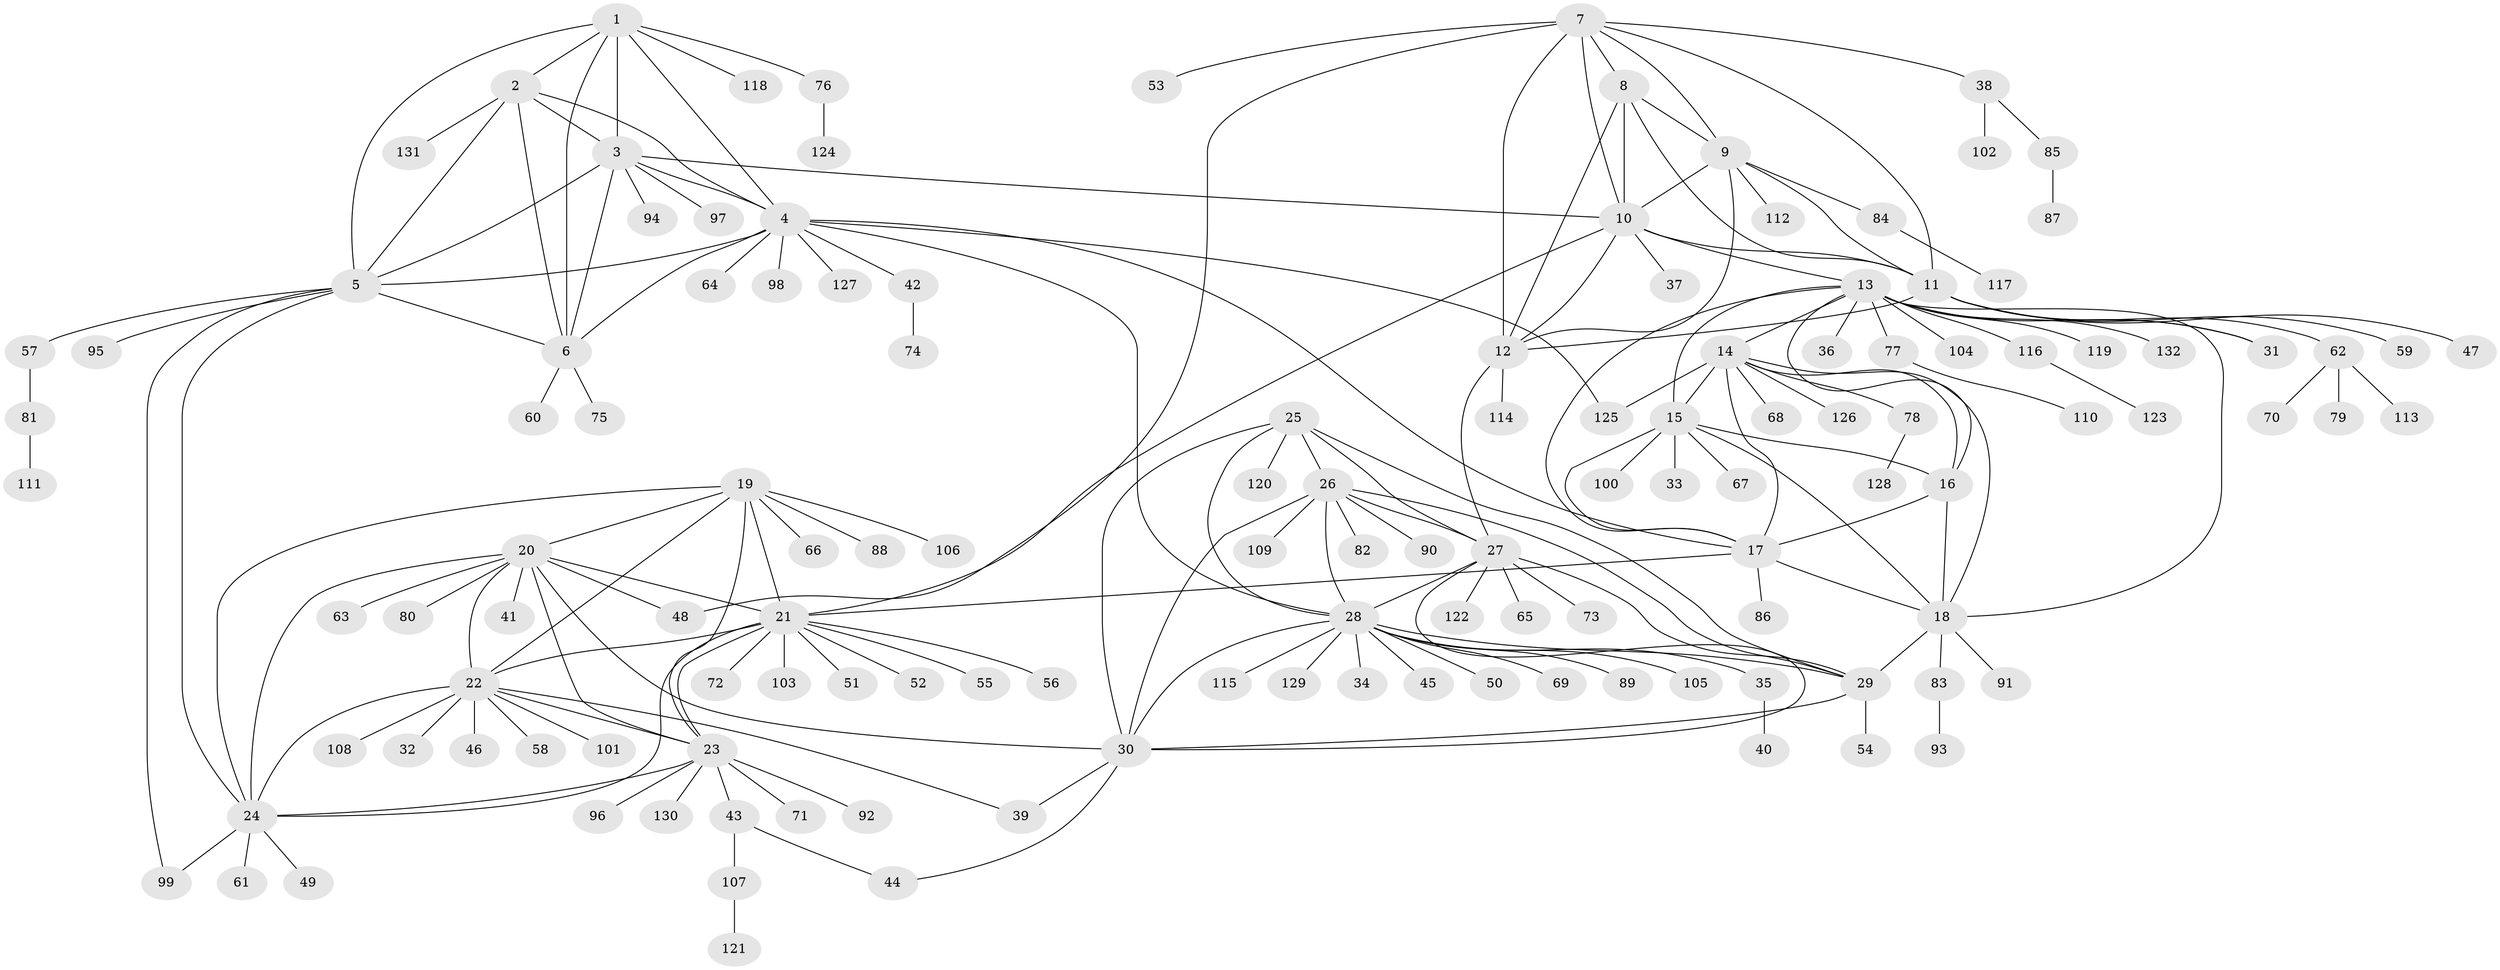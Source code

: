 // coarse degree distribution, {7: 0.04, 5: 0.03, 12: 0.01, 8: 0.05, 6: 0.04, 4: 0.02, 18: 0.01, 11: 0.01, 9: 0.01, 15: 0.01, 17: 0.01, 1: 0.69, 2: 0.05, 3: 0.02}
// Generated by graph-tools (version 1.1) at 2025/24/03/03/25 07:24:10]
// undirected, 132 vertices, 193 edges
graph export_dot {
graph [start="1"]
  node [color=gray90,style=filled];
  1;
  2;
  3;
  4;
  5;
  6;
  7;
  8;
  9;
  10;
  11;
  12;
  13;
  14;
  15;
  16;
  17;
  18;
  19;
  20;
  21;
  22;
  23;
  24;
  25;
  26;
  27;
  28;
  29;
  30;
  31;
  32;
  33;
  34;
  35;
  36;
  37;
  38;
  39;
  40;
  41;
  42;
  43;
  44;
  45;
  46;
  47;
  48;
  49;
  50;
  51;
  52;
  53;
  54;
  55;
  56;
  57;
  58;
  59;
  60;
  61;
  62;
  63;
  64;
  65;
  66;
  67;
  68;
  69;
  70;
  71;
  72;
  73;
  74;
  75;
  76;
  77;
  78;
  79;
  80;
  81;
  82;
  83;
  84;
  85;
  86;
  87;
  88;
  89;
  90;
  91;
  92;
  93;
  94;
  95;
  96;
  97;
  98;
  99;
  100;
  101;
  102;
  103;
  104;
  105;
  106;
  107;
  108;
  109;
  110;
  111;
  112;
  113;
  114;
  115;
  116;
  117;
  118;
  119;
  120;
  121;
  122;
  123;
  124;
  125;
  126;
  127;
  128;
  129;
  130;
  131;
  132;
  1 -- 2;
  1 -- 3;
  1 -- 4;
  1 -- 5;
  1 -- 6;
  1 -- 76;
  1 -- 118;
  2 -- 3;
  2 -- 4;
  2 -- 5;
  2 -- 6;
  2 -- 131;
  3 -- 4;
  3 -- 5;
  3 -- 6;
  3 -- 10;
  3 -- 94;
  3 -- 97;
  4 -- 5;
  4 -- 6;
  4 -- 17;
  4 -- 28;
  4 -- 42;
  4 -- 64;
  4 -- 98;
  4 -- 125;
  4 -- 127;
  5 -- 6;
  5 -- 24;
  5 -- 57;
  5 -- 95;
  5 -- 99;
  6 -- 60;
  6 -- 75;
  7 -- 8;
  7 -- 9;
  7 -- 10;
  7 -- 11;
  7 -- 12;
  7 -- 38;
  7 -- 48;
  7 -- 53;
  8 -- 9;
  8 -- 10;
  8 -- 11;
  8 -- 12;
  9 -- 10;
  9 -- 11;
  9 -- 12;
  9 -- 84;
  9 -- 112;
  10 -- 11;
  10 -- 12;
  10 -- 13;
  10 -- 21;
  10 -- 37;
  11 -- 12;
  11 -- 31;
  11 -- 47;
  11 -- 59;
  11 -- 62;
  12 -- 27;
  12 -- 114;
  13 -- 14;
  13 -- 15;
  13 -- 16;
  13 -- 17;
  13 -- 18;
  13 -- 31;
  13 -- 36;
  13 -- 77;
  13 -- 104;
  13 -- 116;
  13 -- 119;
  13 -- 132;
  14 -- 15;
  14 -- 16;
  14 -- 17;
  14 -- 18;
  14 -- 68;
  14 -- 78;
  14 -- 125;
  14 -- 126;
  15 -- 16;
  15 -- 17;
  15 -- 18;
  15 -- 33;
  15 -- 67;
  15 -- 100;
  16 -- 17;
  16 -- 18;
  17 -- 18;
  17 -- 21;
  17 -- 86;
  18 -- 29;
  18 -- 83;
  18 -- 91;
  19 -- 20;
  19 -- 21;
  19 -- 22;
  19 -- 23;
  19 -- 24;
  19 -- 66;
  19 -- 88;
  19 -- 106;
  20 -- 21;
  20 -- 22;
  20 -- 23;
  20 -- 24;
  20 -- 30;
  20 -- 41;
  20 -- 48;
  20 -- 63;
  20 -- 80;
  21 -- 22;
  21 -- 23;
  21 -- 24;
  21 -- 51;
  21 -- 52;
  21 -- 55;
  21 -- 56;
  21 -- 72;
  21 -- 103;
  22 -- 23;
  22 -- 24;
  22 -- 32;
  22 -- 39;
  22 -- 46;
  22 -- 58;
  22 -- 101;
  22 -- 108;
  23 -- 24;
  23 -- 43;
  23 -- 71;
  23 -- 92;
  23 -- 96;
  23 -- 130;
  24 -- 49;
  24 -- 61;
  24 -- 99;
  25 -- 26;
  25 -- 27;
  25 -- 28;
  25 -- 29;
  25 -- 30;
  25 -- 120;
  26 -- 27;
  26 -- 28;
  26 -- 29;
  26 -- 30;
  26 -- 82;
  26 -- 90;
  26 -- 109;
  27 -- 28;
  27 -- 29;
  27 -- 30;
  27 -- 65;
  27 -- 73;
  27 -- 122;
  28 -- 29;
  28 -- 30;
  28 -- 34;
  28 -- 35;
  28 -- 45;
  28 -- 50;
  28 -- 69;
  28 -- 89;
  28 -- 105;
  28 -- 115;
  28 -- 129;
  29 -- 30;
  29 -- 54;
  30 -- 39;
  30 -- 44;
  35 -- 40;
  38 -- 85;
  38 -- 102;
  42 -- 74;
  43 -- 44;
  43 -- 107;
  57 -- 81;
  62 -- 70;
  62 -- 79;
  62 -- 113;
  76 -- 124;
  77 -- 110;
  78 -- 128;
  81 -- 111;
  83 -- 93;
  84 -- 117;
  85 -- 87;
  107 -- 121;
  116 -- 123;
}
